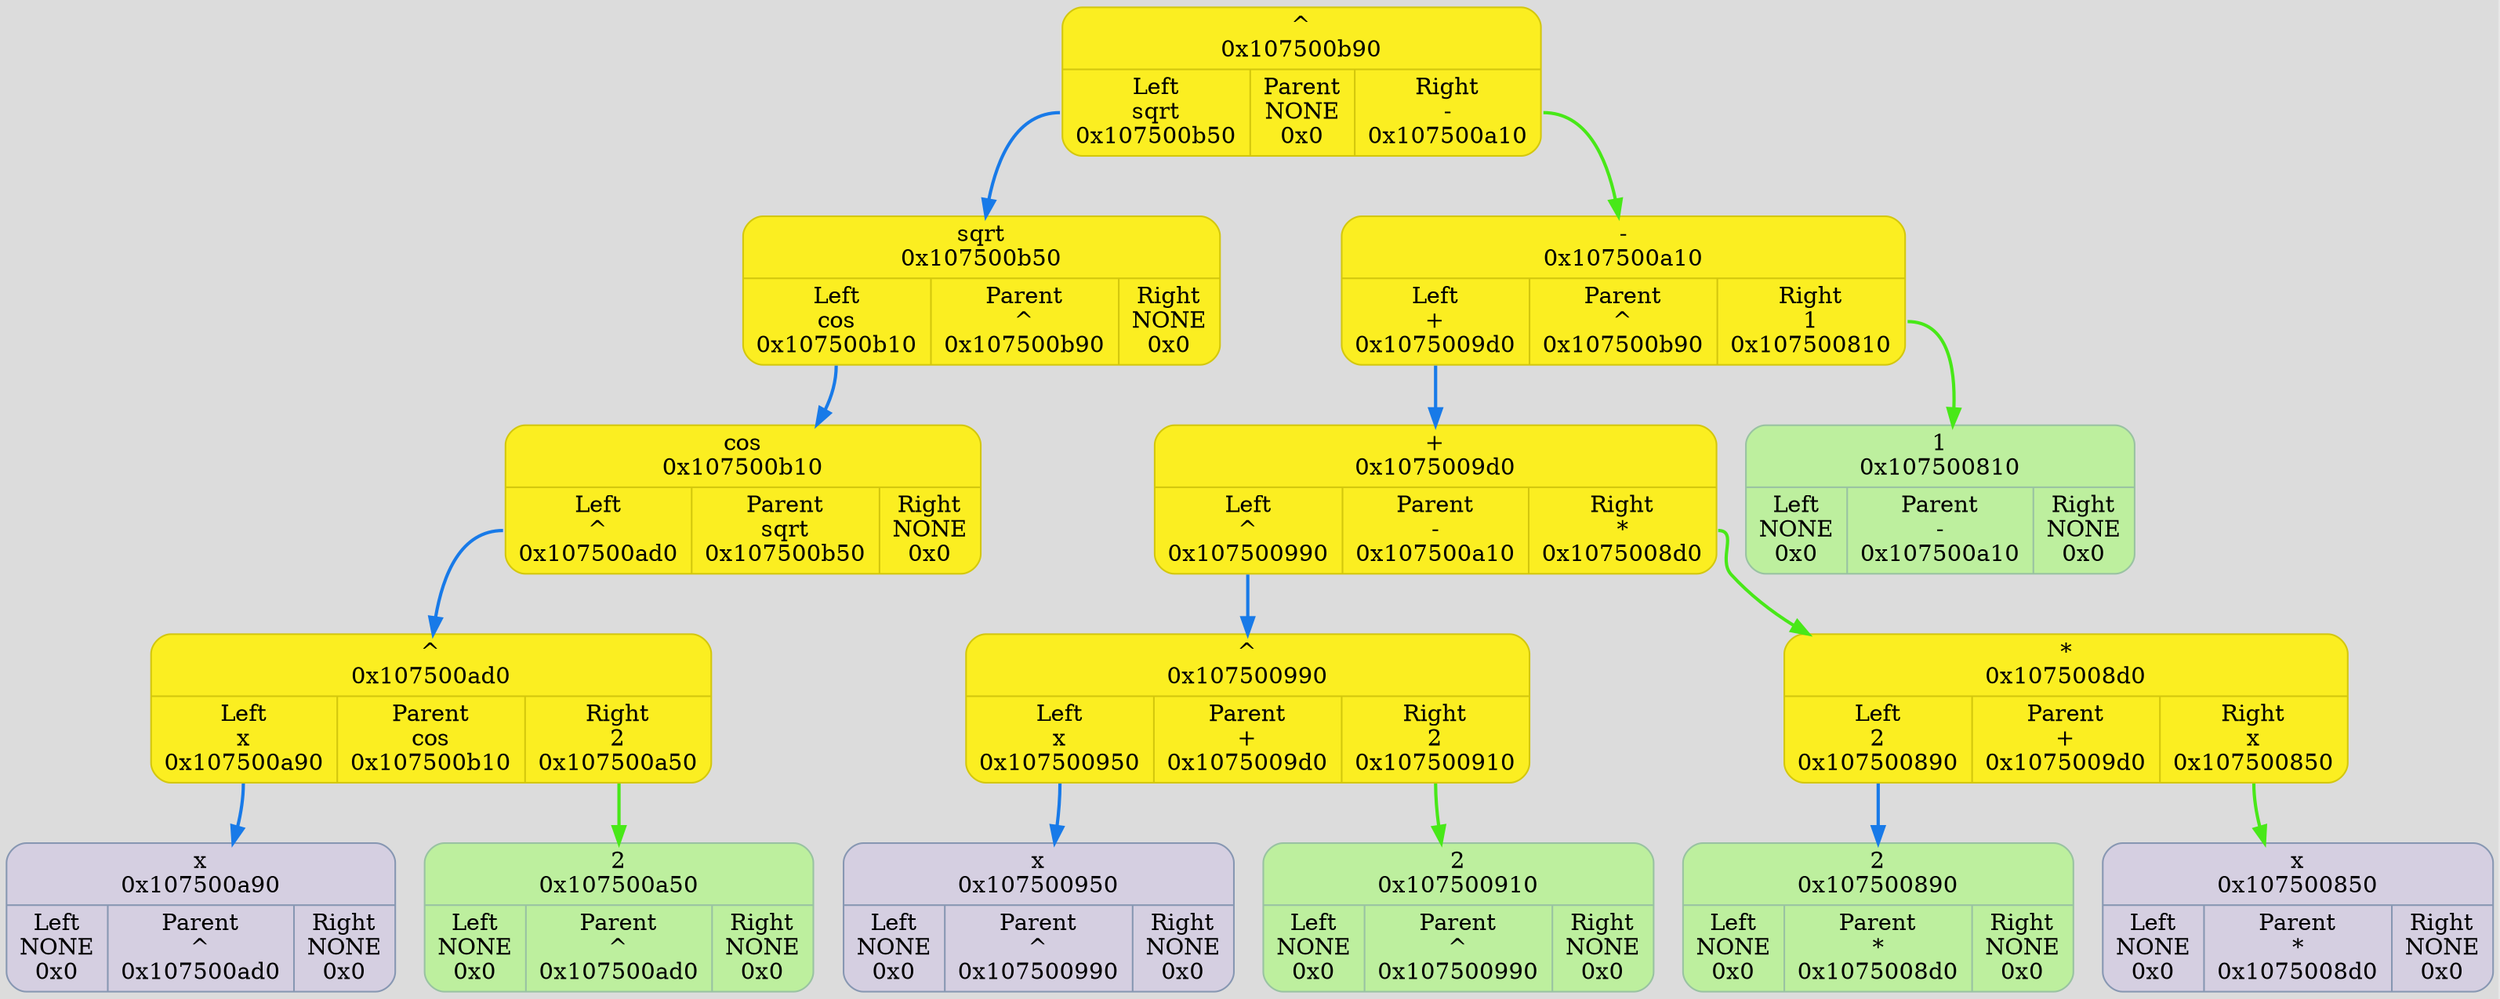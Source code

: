 digraph {
	fontname = "UbuntuMono";
	bgcolor = "#DCDCDC";

	node0x107500b90 [ shape = Mrecord; style = filled; fillcolor = "#FBEE21"; color = "#D3C70D"; fontcolor = "#000000"; label = " { ^\n0x107500b90 | { <left> Left\nsqrt\n0x107500b50 | Parent\nNONE\n0x0 | <right> Right\n-\n0x107500a10 } } "; ];
	node0x107500b90:<left> -> node0x107500b50 [ style = "bold"; color = "#187AE8"; label = ""; ];
	node0x107500b50 [ shape = Mrecord; style = filled; fillcolor = "#FBEE21"; color = "#D3C70D"; fontcolor = "#000000"; label = " { sqrt\n0x107500b50 | { <left> Left\ncos\n0x107500b10 | Parent\n^\n0x107500b90 | <right> Right\nNONE\n0x0 } } "; ];
	node0x107500b50:<left> -> node0x107500b10 [ style = "bold"; color = "#187AE8"; label = ""; ];
	node0x107500b10 [ shape = Mrecord; style = filled; fillcolor = "#FBEE21"; color = "#D3C70D"; fontcolor = "#000000"; label = " { cos\n0x107500b10 | { <left> Left\n^\n0x107500ad0 | Parent\nsqrt\n0x107500b50 | <right> Right\nNONE\n0x0 } } "; ];
	node0x107500b10:<left> -> node0x107500ad0 [ style = "bold"; color = "#187AE8"; label = ""; ];
	node0x107500ad0 [ shape = Mrecord; style = filled; fillcolor = "#FBEE21"; color = "#D3C70D"; fontcolor = "#000000"; label = " { ^\n0x107500ad0 | { <left> Left\nx\n0x107500a90 | Parent\ncos\n0x107500b10 | <right> Right\n2\n0x107500a50 } } "; ];
	node0x107500ad0:<left> -> node0x107500a90 [ style = "bold"; color = "#187AE8"; label = ""; ];
	node0x107500a90 [ shape = Mrecord; style = filled; fillcolor = "#D5CFE1"; color = "#8797b2"; fontcolor = "#000000"; label = " { x\n0x107500a90 | { <left> Left\nNONE\n0x0 | Parent\n^\n0x107500ad0 | <right> Right\nNONE\n0x0 } } "; ];
	node0x107500a50 [ shape = Mrecord; style = filled; fillcolor = "#BDEF9E"; color = "#99c2a2"; fontcolor = "#000000"; label = " { 2\n0x107500a50 | { <left> Left\nNONE\n0x0 | Parent\n^\n0x107500ad0 | <right> Right\nNONE\n0x0 } } "; ];
	node0x107500ad0:<right> -> node0x107500a50 [ style = "bold"; color = "#48E818"; label = ""; ];
	node0x107500a10 [ shape = Mrecord; style = filled; fillcolor = "#FBEE21"; color = "#D3C70D"; fontcolor = "#000000"; label = " { -\n0x107500a10 | { <left> Left\n+\n0x1075009d0 | Parent\n^\n0x107500b90 | <right> Right\n1\n0x107500810 } } "; ];
	node0x107500a10:<left> -> node0x1075009d0 [ style = "bold"; color = "#187AE8"; label = ""; ];
	node0x1075009d0 [ shape = Mrecord; style = filled; fillcolor = "#FBEE21"; color = "#D3C70D"; fontcolor = "#000000"; label = " { +\n0x1075009d0 | { <left> Left\n^\n0x107500990 | Parent\n-\n0x107500a10 | <right> Right\n*\n0x1075008d0 } } "; ];
	node0x1075009d0:<left> -> node0x107500990 [ style = "bold"; color = "#187AE8"; label = ""; ];
	node0x107500990 [ shape = Mrecord; style = filled; fillcolor = "#FBEE21"; color = "#D3C70D"; fontcolor = "#000000"; label = " { ^\n0x107500990 | { <left> Left\nx\n0x107500950 | Parent\n+\n0x1075009d0 | <right> Right\n2\n0x107500910 } } "; ];
	node0x107500990:<left> -> node0x107500950 [ style = "bold"; color = "#187AE8"; label = ""; ];
	node0x107500950 [ shape = Mrecord; style = filled; fillcolor = "#D5CFE1"; color = "#8797b2"; fontcolor = "#000000"; label = " { x\n0x107500950 | { <left> Left\nNONE\n0x0 | Parent\n^\n0x107500990 | <right> Right\nNONE\n0x0 } } "; ];
	node0x107500910 [ shape = Mrecord; style = filled; fillcolor = "#BDEF9E"; color = "#99c2a2"; fontcolor = "#000000"; label = " { 2\n0x107500910 | { <left> Left\nNONE\n0x0 | Parent\n^\n0x107500990 | <right> Right\nNONE\n0x0 } } "; ];
	node0x107500990:<right> -> node0x107500910 [ style = "bold"; color = "#48E818"; label = ""; ];
	node0x1075008d0 [ shape = Mrecord; style = filled; fillcolor = "#FBEE21"; color = "#D3C70D"; fontcolor = "#000000"; label = " { *\n0x1075008d0 | { <left> Left\n2\n0x107500890 | Parent\n+\n0x1075009d0 | <right> Right\nx\n0x107500850 } } "; ];
	node0x1075008d0:<left> -> node0x107500890 [ style = "bold"; color = "#187AE8"; label = ""; ];
	node0x107500890 [ shape = Mrecord; style = filled; fillcolor = "#BDEF9E"; color = "#99c2a2"; fontcolor = "#000000"; label = " { 2\n0x107500890 | { <left> Left\nNONE\n0x0 | Parent\n*\n0x1075008d0 | <right> Right\nNONE\n0x0 } } "; ];
	node0x107500850 [ shape = Mrecord; style = filled; fillcolor = "#D5CFE1"; color = "#8797b2"; fontcolor = "#000000"; label = " { x\n0x107500850 | { <left> Left\nNONE\n0x0 | Parent\n*\n0x1075008d0 | <right> Right\nNONE\n0x0 } } "; ];
	node0x1075008d0:<right> -> node0x107500850 [ style = "bold"; color = "#48E818"; label = ""; ];
	node0x1075009d0:<right> -> node0x1075008d0 [ style = "bold"; color = "#48E818"; label = ""; ];
	node0x107500810 [ shape = Mrecord; style = filled; fillcolor = "#BDEF9E"; color = "#99c2a2"; fontcolor = "#000000"; label = " { 1\n0x107500810 | { <left> Left\nNONE\n0x0 | Parent\n-\n0x107500a10 | <right> Right\nNONE\n0x0 } } "; ];
	node0x107500a10:<right> -> node0x107500810 [ style = "bold"; color = "#48E818"; label = ""; ];
	node0x107500b90:<right> -> node0x107500a10 [ style = "bold"; color = "#48E818"; label = ""; ];
}
